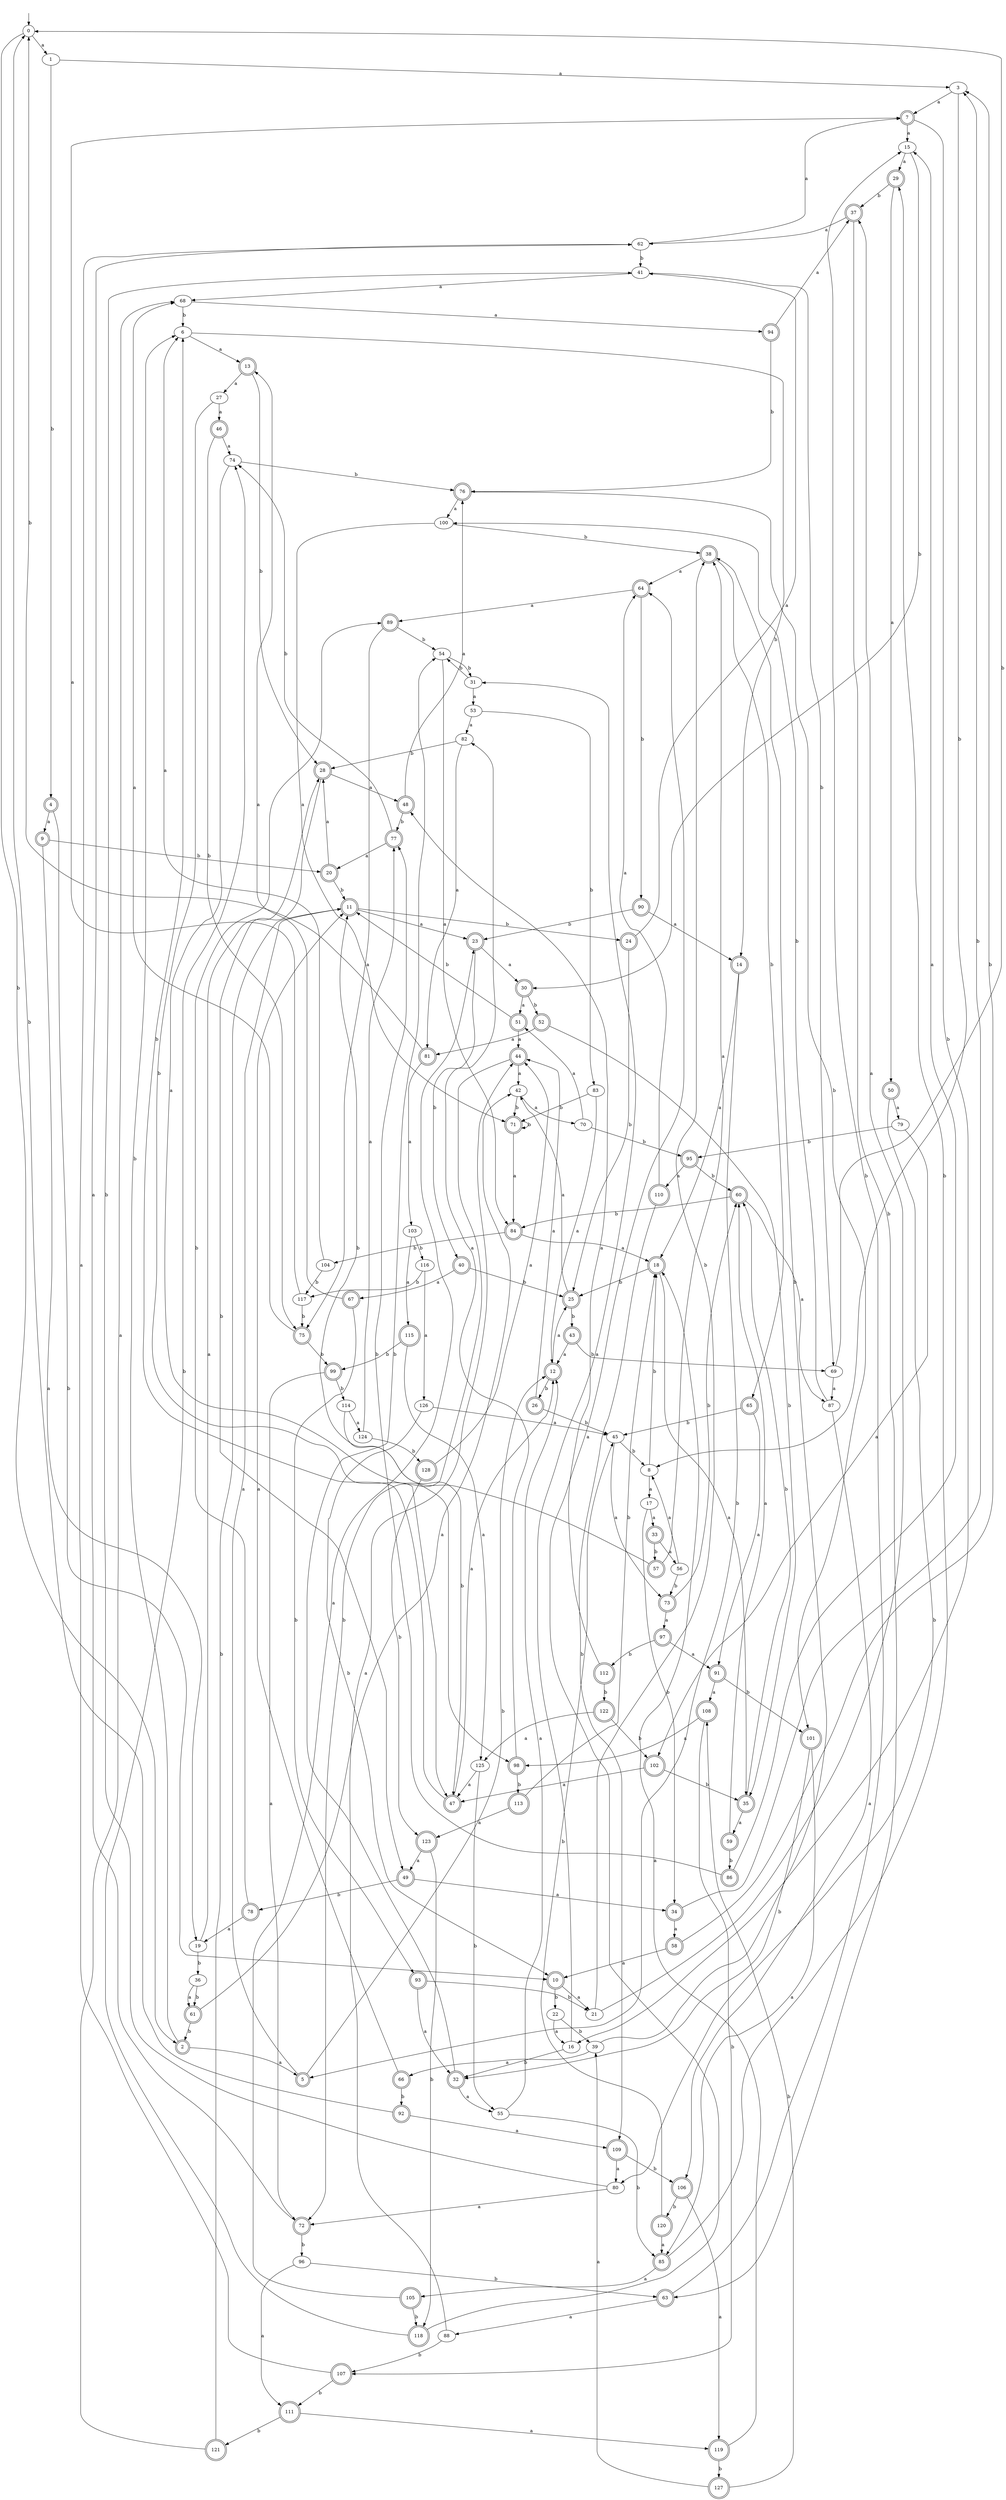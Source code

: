 digraph RandomDFA {
  __start0 [label="", shape=none];
  __start0 -> 0 [label=""];
  0 [shape=circle]
  0 -> 1 [label="a"]
  0 -> 2 [label="b"]
  1
  1 -> 3 [label="a"]
  1 -> 4 [label="b"]
  2 [shape=doublecircle]
  2 -> 5 [label="a"]
  2 -> 6 [label="b"]
  3
  3 -> 7 [label="a"]
  3 -> 8 [label="b"]
  4 [shape=doublecircle]
  4 -> 9 [label="a"]
  4 -> 10 [label="b"]
  5 [shape=doublecircle]
  5 -> 11 [label="a"]
  5 -> 12 [label="b"]
  6
  6 -> 13 [label="a"]
  6 -> 14 [label="b"]
  7 [shape=doublecircle]
  7 -> 15 [label="a"]
  7 -> 16 [label="b"]
  8
  8 -> 17 [label="a"]
  8 -> 18 [label="b"]
  9 [shape=doublecircle]
  9 -> 19 [label="a"]
  9 -> 20 [label="b"]
  10 [shape=doublecircle]
  10 -> 21 [label="a"]
  10 -> 22 [label="b"]
  11 [shape=doublecircle]
  11 -> 23 [label="a"]
  11 -> 24 [label="b"]
  12 [shape=doublecircle]
  12 -> 25 [label="a"]
  12 -> 26 [label="b"]
  13 [shape=doublecircle]
  13 -> 27 [label="a"]
  13 -> 28 [label="b"]
  14 [shape=doublecircle]
  14 -> 18 [label="a"]
  14 -> 5 [label="b"]
  15
  15 -> 29 [label="a"]
  15 -> 30 [label="b"]
  16
  16 -> 31 [label="a"]
  16 -> 32 [label="b"]
  17
  17 -> 33 [label="a"]
  17 -> 34 [label="b"]
  18 [shape=doublecircle]
  18 -> 35 [label="a"]
  18 -> 25 [label="b"]
  19
  19 -> 28 [label="a"]
  19 -> 36 [label="b"]
  20 [shape=doublecircle]
  20 -> 28 [label="a"]
  20 -> 11 [label="b"]
  21
  21 -> 37 [label="a"]
  21 -> 38 [label="b"]
  22
  22 -> 16 [label="a"]
  22 -> 39 [label="b"]
  23 [shape=doublecircle]
  23 -> 30 [label="a"]
  23 -> 40 [label="b"]
  24 [shape=doublecircle]
  24 -> 41 [label="a"]
  24 -> 25 [label="b"]
  25 [shape=doublecircle]
  25 -> 42 [label="a"]
  25 -> 43 [label="b"]
  26 [shape=doublecircle]
  26 -> 44 [label="a"]
  26 -> 45 [label="b"]
  27
  27 -> 46 [label="a"]
  27 -> 47 [label="b"]
  28 [shape=doublecircle]
  28 -> 48 [label="a"]
  28 -> 49 [label="b"]
  29 [shape=doublecircle]
  29 -> 50 [label="a"]
  29 -> 37 [label="b"]
  30 [shape=doublecircle]
  30 -> 51 [label="a"]
  30 -> 52 [label="b"]
  31
  31 -> 53 [label="a"]
  31 -> 54 [label="b"]
  32 [shape=doublecircle]
  32 -> 55 [label="a"]
  32 -> 54 [label="b"]
  33 [shape=doublecircle]
  33 -> 56 [label="a"]
  33 -> 57 [label="b"]
  34 [shape=doublecircle]
  34 -> 58 [label="a"]
  34 -> 3 [label="b"]
  35 [shape=doublecircle]
  35 -> 59 [label="a"]
  35 -> 60 [label="b"]
  36
  36 -> 61 [label="a"]
  36 -> 61 [label="b"]
  37 [shape=doublecircle]
  37 -> 62 [label="a"]
  37 -> 63 [label="b"]
  38 [shape=doublecircle]
  38 -> 64 [label="a"]
  38 -> 65 [label="b"]
  39
  39 -> 66 [label="a"]
  39 -> 38 [label="b"]
  40 [shape=doublecircle]
  40 -> 67 [label="a"]
  40 -> 25 [label="b"]
  41
  41 -> 68 [label="a"]
  41 -> 69 [label="b"]
  42
  42 -> 70 [label="a"]
  42 -> 71 [label="b"]
  43 [shape=doublecircle]
  43 -> 12 [label="a"]
  43 -> 69 [label="b"]
  44 [shape=doublecircle]
  44 -> 42 [label="a"]
  44 -> 72 [label="b"]
  45
  45 -> 73 [label="a"]
  45 -> 8 [label="b"]
  46 [shape=doublecircle]
  46 -> 74 [label="a"]
  46 -> 75 [label="b"]
  47 [shape=doublecircle]
  47 -> 12 [label="a"]
  47 -> 6 [label="b"]
  48 [shape=doublecircle]
  48 -> 76 [label="a"]
  48 -> 77 [label="b"]
  49 [shape=doublecircle]
  49 -> 34 [label="a"]
  49 -> 78 [label="b"]
  50 [shape=doublecircle]
  50 -> 79 [label="a"]
  50 -> 80 [label="b"]
  51 [shape=doublecircle]
  51 -> 44 [label="a"]
  51 -> 11 [label="b"]
  52 [shape=doublecircle]
  52 -> 81 [label="a"]
  52 -> 35 [label="b"]
  53
  53 -> 82 [label="a"]
  53 -> 83 [label="b"]
  54
  54 -> 84 [label="a"]
  54 -> 31 [label="b"]
  55
  55 -> 12 [label="a"]
  55 -> 85 [label="b"]
  56
  56 -> 8 [label="a"]
  56 -> 73 [label="b"]
  57 [shape=doublecircle]
  57 -> 38 [label="a"]
  57 -> 11 [label="b"]
  58 [shape=doublecircle]
  58 -> 10 [label="a"]
  58 -> 3 [label="b"]
  59 [shape=doublecircle]
  59 -> 60 [label="a"]
  59 -> 86 [label="b"]
  60 [shape=doublecircle]
  60 -> 87 [label="a"]
  60 -> 84 [label="b"]
  61 [shape=doublecircle]
  61 -> 42 [label="a"]
  61 -> 2 [label="b"]
  62
  62 -> 7 [label="a"]
  62 -> 41 [label="b"]
  63 [shape=doublecircle]
  63 -> 88 [label="a"]
  63 -> 15 [label="b"]
  64 [shape=doublecircle]
  64 -> 89 [label="a"]
  64 -> 90 [label="b"]
  65 [shape=doublecircle]
  65 -> 91 [label="a"]
  65 -> 45 [label="b"]
  66 [shape=doublecircle]
  66 -> 11 [label="a"]
  66 -> 92 [label="b"]
  67 [shape=doublecircle]
  67 -> 13 [label="a"]
  67 -> 93 [label="b"]
  68
  68 -> 94 [label="a"]
  68 -> 6 [label="b"]
  69
  69 -> 87 [label="a"]
  69 -> 0 [label="b"]
  70
  70 -> 51 [label="a"]
  70 -> 95 [label="b"]
  71 [shape=doublecircle]
  71 -> 84 [label="a"]
  71 -> 71 [label="b"]
  72 [shape=doublecircle]
  72 -> 62 [label="a"]
  72 -> 96 [label="b"]
  73 [shape=doublecircle]
  73 -> 97 [label="a"]
  73 -> 60 [label="b"]
  74
  74 -> 98 [label="a"]
  74 -> 76 [label="b"]
  75 [shape=doublecircle]
  75 -> 68 [label="a"]
  75 -> 99 [label="b"]
  76 [shape=doublecircle]
  76 -> 100 [label="a"]
  76 -> 101 [label="b"]
  77 [shape=doublecircle]
  77 -> 20 [label="a"]
  77 -> 74 [label="b"]
  78 [shape=doublecircle]
  78 -> 19 [label="a"]
  78 -> 89 [label="b"]
  79
  79 -> 102 [label="a"]
  79 -> 95 [label="b"]
  80
  80 -> 72 [label="a"]
  80 -> 41 [label="b"]
  81 [shape=doublecircle]
  81 -> 103 [label="a"]
  81 -> 0 [label="b"]
  82
  82 -> 81 [label="a"]
  82 -> 28 [label="b"]
  83
  83 -> 12 [label="a"]
  83 -> 71 [label="b"]
  84 [shape=doublecircle]
  84 -> 18 [label="a"]
  84 -> 104 [label="b"]
  85 [shape=doublecircle]
  85 -> 105 [label="a"]
  85 -> 29 [label="b"]
  86 [shape=doublecircle]
  86 -> 15 [label="a"]
  86 -> 77 [label="b"]
  87
  87 -> 106 [label="a"]
  87 -> 100 [label="b"]
  88
  88 -> 44 [label="a"]
  88 -> 107 [label="b"]
  89 [shape=doublecircle]
  89 -> 75 [label="a"]
  89 -> 54 [label="b"]
  90 [shape=doublecircle]
  90 -> 14 [label="a"]
  90 -> 23 [label="b"]
  91 [shape=doublecircle]
  91 -> 108 [label="a"]
  91 -> 101 [label="b"]
  92 [shape=doublecircle]
  92 -> 109 [label="a"]
  92 -> 0 [label="b"]
  93 [shape=doublecircle]
  93 -> 32 [label="a"]
  93 -> 21 [label="b"]
  94 [shape=doublecircle]
  94 -> 37 [label="a"]
  94 -> 76 [label="b"]
  95 [shape=doublecircle]
  95 -> 110 [label="a"]
  95 -> 60 [label="b"]
  96
  96 -> 111 [label="a"]
  96 -> 63 [label="b"]
  97 [shape=doublecircle]
  97 -> 91 [label="a"]
  97 -> 112 [label="b"]
  98 [shape=doublecircle]
  98 -> 82 [label="a"]
  98 -> 113 [label="b"]
  99 [shape=doublecircle]
  99 -> 72 [label="a"]
  99 -> 114 [label="b"]
  100
  100 -> 71 [label="a"]
  100 -> 38 [label="b"]
  101 [shape=doublecircle]
  101 -> 85 [label="a"]
  101 -> 32 [label="b"]
  102 [shape=doublecircle]
  102 -> 47 [label="a"]
  102 -> 35 [label="b"]
  103
  103 -> 115 [label="a"]
  103 -> 116 [label="b"]
  104
  104 -> 6 [label="a"]
  104 -> 117 [label="b"]
  105 [shape=doublecircle]
  105 -> 23 [label="a"]
  105 -> 118 [label="b"]
  106 [shape=doublecircle]
  106 -> 119 [label="a"]
  106 -> 120 [label="b"]
  107 [shape=doublecircle]
  107 -> 62 [label="a"]
  107 -> 111 [label="b"]
  108 [shape=doublecircle]
  108 -> 98 [label="a"]
  108 -> 107 [label="b"]
  109 [shape=doublecircle]
  109 -> 80 [label="a"]
  109 -> 106 [label="b"]
  110 [shape=doublecircle]
  110 -> 64 [label="a"]
  110 -> 109 [label="b"]
  111 [shape=doublecircle]
  111 -> 119 [label="a"]
  111 -> 121 [label="b"]
  112 [shape=doublecircle]
  112 -> 48 [label="a"]
  112 -> 122 [label="b"]
  113 [shape=doublecircle]
  113 -> 123 [label="a"]
  113 -> 18 [label="b"]
  114
  114 -> 124 [label="a"]
  114 -> 47 [label="b"]
  115 [shape=doublecircle]
  115 -> 125 [label="a"]
  115 -> 99 [label="b"]
  116
  116 -> 126 [label="a"]
  116 -> 117 [label="b"]
  117
  117 -> 7 [label="a"]
  117 -> 75 [label="b"]
  118 [shape=doublecircle]
  118 -> 64 [label="a"]
  118 -> 74 [label="b"]
  119 [shape=doublecircle]
  119 -> 18 [label="a"]
  119 -> 127 [label="b"]
  120 [shape=doublecircle]
  120 -> 85 [label="a"]
  120 -> 45 [label="b"]
  121 [shape=doublecircle]
  121 -> 68 [label="a"]
  121 -> 11 [label="b"]
  122 [shape=doublecircle]
  122 -> 125 [label="a"]
  122 -> 102 [label="b"]
  123 [shape=doublecircle]
  123 -> 49 [label="a"]
  123 -> 118 [label="b"]
  124
  124 -> 77 [label="a"]
  124 -> 128 [label="b"]
  125
  125 -> 47 [label="a"]
  125 -> 55 [label="b"]
  126
  126 -> 45 [label="a"]
  126 -> 10 [label="b"]
  127 [shape=doublecircle]
  127 -> 39 [label="a"]
  127 -> 108 [label="b"]
  128 [shape=doublecircle]
  128 -> 44 [label="a"]
  128 -> 123 [label="b"]
}
